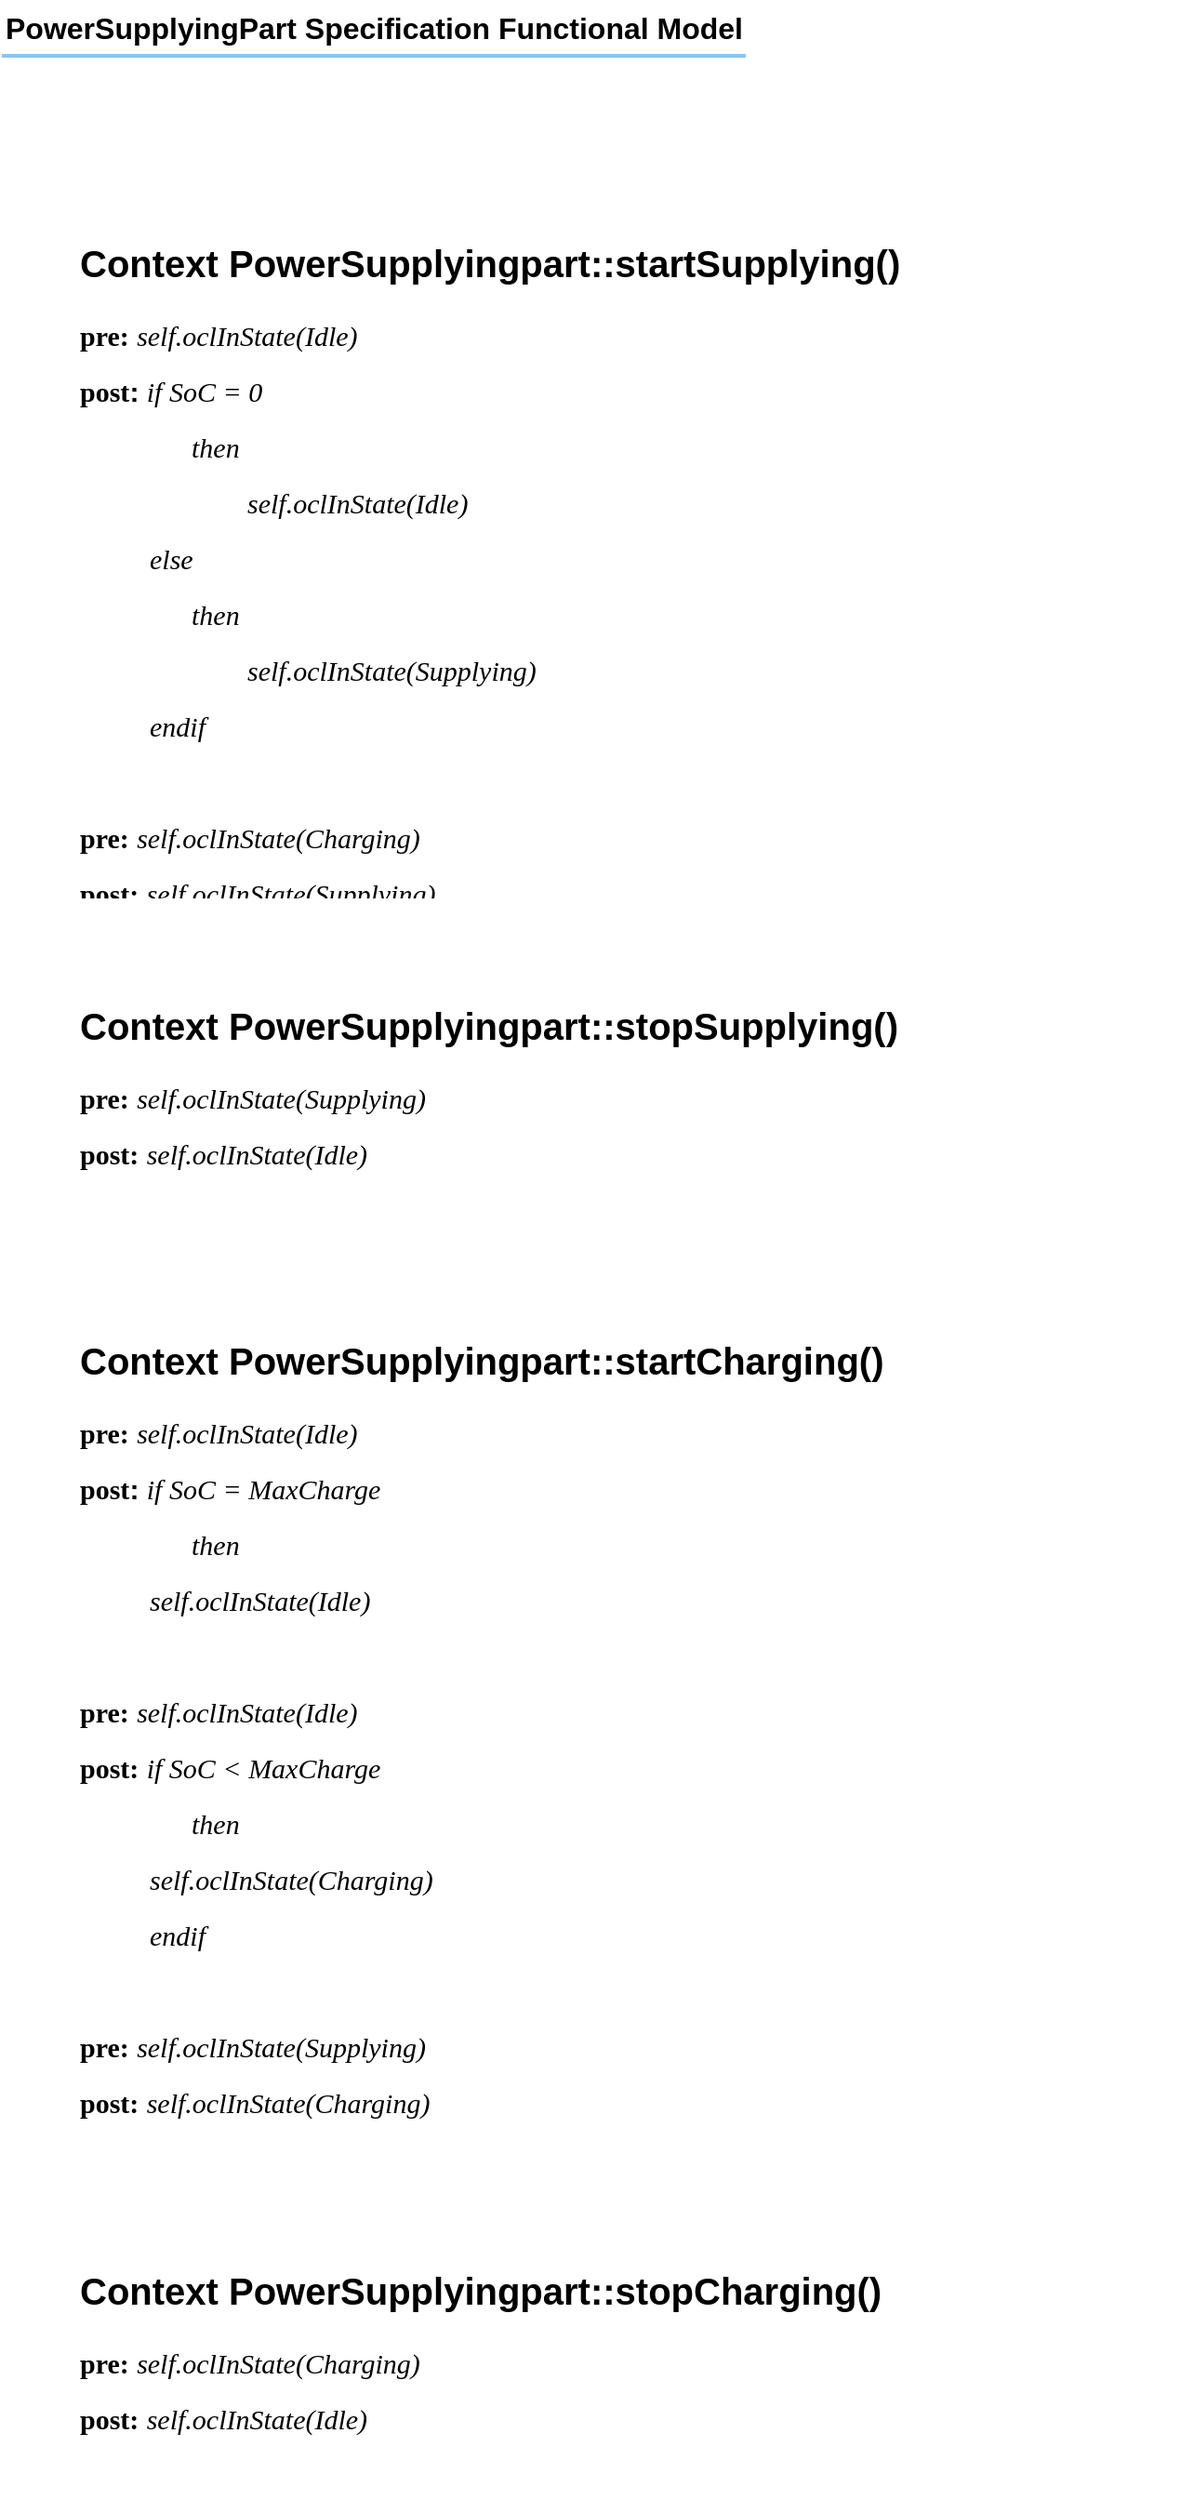 <mxfile version="26.0.6">
  <diagram name="Page-1" id="fLU8VcNCep6opNJ1BtbN">
    <mxGraphModel dx="940" dy="552" grid="1" gridSize="10" guides="1" tooltips="1" connect="1" arrows="1" fold="1" page="1" pageScale="1" pageWidth="827" pageHeight="1169" math="0" shadow="0">
      <root>
        <mxCell id="0" />
        <mxCell id="1" parent="0" />
        <mxCell id="bMbit08Fi7w39qJ4cQUI-2" value="&lt;h1 style=&quot;margin-top: 0px;&quot;&gt;&lt;font style=&quot;font-size: 20px;&quot;&gt;Context PowerSupplyingpart::startSupplying()&lt;/font&gt;&lt;/h1&gt;&lt;p&gt;&lt;font style=&quot;font-size: 15px;&quot;&gt;&lt;b style=&quot;&quot;&gt;&lt;font face=&quot;Times New Roman&quot;&gt;pre:&lt;/font&gt; &lt;/b&gt;&lt;font face=&quot;Times New Roman&quot;&gt;&lt;i&gt;self.oclInState(Idle)&lt;/i&gt;&lt;/font&gt;&lt;/font&gt;&lt;/p&gt;&lt;p&gt;&lt;font style=&quot;font-size: 15px;&quot;&gt;&lt;b&gt;&lt;font face=&quot;Times New Roman&quot;&gt;post&lt;/font&gt;:&lt;/b&gt;&amp;nbsp;&lt;font face=&quot;Times New Roman&quot;&gt;&lt;i&gt;if SoC = 0&lt;/i&gt;&lt;/font&gt;&lt;/font&gt;&lt;/p&gt;&lt;p&gt;&lt;font face=&quot;Times New Roman&quot; style=&quot;font-size: 15px;&quot;&gt;&lt;i&gt;&lt;span style=&quot;white-space: pre;&quot;&gt;&#x9;&lt;/span&gt;&lt;span style=&quot;white-space: pre;&quot;&gt;&#x9;&lt;/span&gt;then&lt;br&gt;&lt;/i&gt;&lt;/font&gt;&lt;/p&gt;&lt;p&gt;&lt;font style=&quot;font-size: 15px;&quot;&gt;&lt;font face=&quot;Times New Roman&quot;&gt;&lt;i&gt;&lt;span style=&quot;white-space: pre;&quot;&gt;&#x9;&lt;/span&gt;&amp;nbsp; &lt;span style=&quot;white-space: pre;&quot;&gt;&#x9;&lt;/span&gt;&lt;span style=&quot;white-space: pre;&quot;&gt;&#x9;&lt;/span&gt;self.oclInState(Idle)&lt;/i&gt;&lt;/font&gt;&lt;br&gt;&lt;/font&gt;&lt;/p&gt;&lt;p&gt;&lt;i style=&quot;background-color: transparent; color: light-dark(rgb(0, 0, 0), rgb(255, 255, 255)); font-size: 15px; font-family: &amp;quot;Times New Roman&amp;quot;;&quot;&gt;&lt;span style=&quot;white-space: pre;&quot;&gt;&#x9;&lt;/span&gt;&amp;nbsp; else&lt;/i&gt;&lt;/p&gt;&lt;p&gt;&lt;font face=&quot;Times New Roman&quot; style=&quot;font-size: 15px;&quot;&gt;&lt;i&gt;&lt;span style=&quot;white-space: pre;&quot;&gt;&#x9;&lt;/span&gt;&lt;span style=&quot;white-space: pre;&quot;&gt;&#x9;&lt;/span&gt;then&lt;br&gt;&lt;/i&gt;&lt;/font&gt;&lt;/p&gt;&lt;p&gt;&lt;i&gt;&lt;font face=&quot;Times New Roman&quot; style=&quot;font-size: 15px;&quot;&gt;&lt;/font&gt;&lt;/i&gt;&lt;/p&gt;&lt;p&gt;&lt;font face=&quot;Times New Roman&quot; style=&quot;font-size: 15px;&quot;&gt;&lt;i&gt;&lt;span style=&quot;white-space: pre;&quot;&gt;&#x9;&lt;/span&gt;&amp;nbsp; &lt;span style=&quot;white-space: pre;&quot;&gt;&#x9;&lt;/span&gt;&lt;span style=&quot;white-space: pre;&quot;&gt;&#x9;&lt;/span&gt;self.oclInState(Supplying)&lt;/i&gt;&lt;/font&gt;&lt;/p&gt;&lt;p&gt;&lt;font style=&quot;font-size: 15px;&quot;&gt;&lt;/font&gt;&lt;/p&gt;&lt;p&gt;&lt;font style=&quot;font-size: 15px;&quot;&gt;&lt;span style=&quot;white-space: pre;&quot;&gt;&#x9;&lt;/span&gt;&amp;nbsp;&lt;font face=&quot;Times New Roman&quot;&gt;&lt;i&gt;endif&lt;/i&gt;&lt;/font&gt;&lt;br&gt;&lt;/font&gt;&lt;/p&gt;&lt;div&gt;&lt;font style=&quot;font-size: 15px;&quot;&gt;&lt;font face=&quot;Times New Roman&quot;&gt;&lt;i&gt;&lt;br&gt;&lt;/i&gt;&lt;/font&gt;&lt;/font&gt;&lt;/div&gt;&lt;p&gt;&lt;font style=&quot;font-size: 15px;&quot;&gt;&lt;b&gt;&lt;font face=&quot;Times New Roman&quot;&gt;pre:&lt;/font&gt;&amp;nbsp;&lt;/b&gt;&lt;font face=&quot;Times New Roman&quot;&gt;&lt;i&gt;self.oclInState(Charging)&lt;/i&gt;&lt;/font&gt;&lt;/font&gt;&lt;/p&gt;&lt;p&gt;&lt;font style=&quot;font-size: 15px;&quot;&gt;&lt;font style=&quot;&quot;&gt;&lt;b&gt;&lt;font face=&quot;Times New Roman&quot;&gt;post:&lt;/font&gt;&lt;/b&gt;&amp;nbsp;&lt;/font&gt;&lt;span style=&quot;background-color: transparent; color: light-dark(rgb(0, 0, 0), rgb(255, 255, 255));&quot;&gt;&lt;font face=&quot;Times New Roman&quot;&gt;&lt;i&gt;self.oclInState(Supplying)&lt;/i&gt;&lt;/font&gt;&lt;/span&gt;&lt;/font&gt;&lt;/p&gt;" style="text;html=1;whiteSpace=wrap;overflow=hidden;rounded=0;" parent="1" vertex="1">
          <mxGeometry x="80" y="160" width="600" height="360" as="geometry" />
        </mxCell>
        <mxCell id="bMbit08Fi7w39qJ4cQUI-6" value="" style="group" parent="1" vertex="1" connectable="0">
          <mxGeometry x="40" y="40" width="450" height="35" as="geometry" />
        </mxCell>
        <mxCell id="bMbit08Fi7w39qJ4cQUI-4" value="&lt;b&gt;PowerSupplyingPart Specification Functional Model&lt;/b&gt;" style="text;fontSize=16;verticalAlign=middle;strokeColor=none;fillColor=none;whiteSpace=wrap;html=1;" parent="bMbit08Fi7w39qJ4cQUI-6" vertex="1">
          <mxGeometry width="450" height="30" as="geometry" />
        </mxCell>
        <mxCell id="bMbit08Fi7w39qJ4cQUI-5" value="" style="dashed=0;shape=line;strokeWidth=2;noLabel=1;strokeColor=#0C8CF2;opacity=50;" parent="bMbit08Fi7w39qJ4cQUI-6" vertex="1">
          <mxGeometry y="25" width="400" height="10" as="geometry" />
        </mxCell>
        <mxCell id="bMbit08Fi7w39qJ4cQUI-7" value="&lt;h1 style=&quot;margin-top: 0px;&quot;&gt;&lt;font style=&quot;font-size: 20px;&quot;&gt;Context PowerSupplyingpart::stopSupplying()&lt;/font&gt;&lt;/h1&gt;&lt;p&gt;&lt;b style=&quot;font-size: 15px; background-color: transparent; color: light-dark(rgb(0, 0, 0), rgb(255, 255, 255));&quot;&gt;&lt;font face=&quot;Times New Roman&quot;&gt;pre:&lt;/font&gt;&amp;nbsp;&lt;/b&gt;&lt;font style=&quot;font-size: 15px; background-color: transparent; color: light-dark(rgb(0, 0, 0), rgb(255, 255, 255));&quot; face=&quot;Times New Roman&quot;&gt;&lt;i&gt;self.oclInState(&lt;/i&gt;&lt;/font&gt;&lt;i style=&quot;font-size: 15px; background-color: transparent; color: light-dark(rgb(0, 0, 0), rgb(255, 255, 255)); font-family: &amp;quot;Times New Roman&amp;quot;;&quot;&gt;Supplying&lt;/i&gt;&lt;font style=&quot;font-size: 15px; background-color: transparent; color: light-dark(rgb(0, 0, 0), rgb(255, 255, 255));&quot; face=&quot;Times New Roman&quot;&gt;&lt;i&gt;)&lt;/i&gt;&lt;/font&gt;&lt;/p&gt;&lt;p&gt;&lt;font style=&quot;font-size: 15px;&quot;&gt;&lt;font style=&quot;&quot;&gt;&lt;b&gt;&lt;font face=&quot;Times New Roman&quot;&gt;post:&lt;/font&gt;&lt;/b&gt;&amp;nbsp;&lt;/font&gt;&lt;span style=&quot;background-color: transparent; color: light-dark(rgb(0, 0, 0), rgb(255, 255, 255));&quot;&gt;&lt;font face=&quot;Times New Roman&quot;&gt;&lt;i&gt;self.oclInState(Idle)&lt;/i&gt;&lt;/font&gt;&lt;/span&gt;&lt;/font&gt;&lt;/p&gt;" style="text;html=1;whiteSpace=wrap;overflow=hidden;rounded=0;" parent="1" vertex="1">
          <mxGeometry x="80" y="570" width="600" height="130" as="geometry" />
        </mxCell>
        <mxCell id="bMbit08Fi7w39qJ4cQUI-8" value="&lt;h1 style=&quot;margin-top: 0px;&quot;&gt;&lt;font style=&quot;font-size: 20px;&quot;&gt;Context PowerSupplyingpart::startCharging()&lt;/font&gt;&lt;/h1&gt;&lt;p&gt;&lt;font style=&quot;font-size: 15px;&quot;&gt;&lt;b style=&quot;&quot;&gt;&lt;font face=&quot;Times New Roman&quot;&gt;pre:&lt;/font&gt; &lt;/b&gt;&lt;font face=&quot;Times New Roman&quot;&gt;&lt;i&gt;self.oclInState(Idle)&lt;/i&gt;&lt;/font&gt;&lt;/font&gt;&lt;/p&gt;&lt;p&gt;&lt;font style=&quot;font-size: 15px;&quot;&gt;&lt;b&gt;&lt;font face=&quot;Times New Roman&quot;&gt;post&lt;/font&gt;:&lt;/b&gt;&amp;nbsp;&lt;font face=&quot;Times New Roman&quot;&gt;&lt;i&gt;if SoC = MaxCharge&lt;/i&gt;&lt;/font&gt;&lt;/font&gt;&lt;/p&gt;&lt;p&gt;&lt;font face=&quot;Times New Roman&quot; style=&quot;font-size: 15px;&quot;&gt;&lt;i&gt;&lt;span style=&quot;white-space: pre;&quot;&gt;&#x9;&lt;/span&gt;&lt;span style=&quot;white-space: pre;&quot;&gt;&#x9;&lt;/span&gt;then&lt;br&gt;&lt;/i&gt;&lt;/font&gt;&lt;/p&gt;&lt;p&gt;&lt;font style=&quot;font-size: 15px;&quot;&gt;&lt;font face=&quot;Times New Roman&quot;&gt;&lt;i&gt;&lt;span style=&quot;white-space: pre;&quot;&gt;&#x9;&lt;/span&gt;&amp;nbsp; self.oclInState(Idle)&lt;/i&gt;&lt;/font&gt;&lt;br&gt;&lt;/font&gt;&lt;/p&gt;&lt;p&gt;&lt;font style=&quot;font-size: 15px;&quot;&gt;&lt;br&gt;&lt;/font&gt;&lt;/p&gt;&lt;p&gt;&lt;font style=&quot;font-size: 15px;&quot;&gt;&lt;b&gt;&lt;font face=&quot;Times New Roman&quot;&gt;pre:&lt;/font&gt;&amp;nbsp;&lt;/b&gt;&lt;font face=&quot;Times New Roman&quot;&gt;&lt;i&gt;self.oclInState(Idle)&lt;/i&gt;&lt;/font&gt;&lt;/font&gt;&lt;/p&gt;&lt;p&gt;&lt;font style=&quot;font-size: 15px;&quot;&gt;&lt;b&gt;&lt;font face=&quot;Times New Roman&quot;&gt;post:&lt;/font&gt;&lt;/b&gt;&amp;nbsp;&lt;font face=&quot;Times New Roman&quot;&gt;&lt;i&gt;if SoC &amp;lt;&amp;nbsp;&lt;/i&gt;&lt;/font&gt;&lt;/font&gt;&lt;i style=&quot;background-color: transparent; color: light-dark(rgb(0, 0, 0), rgb(255, 255, 255)); font-family: &amp;quot;Times New Roman&amp;quot;; font-size: 15px;&quot;&gt;MaxCharge&lt;/i&gt;&lt;/p&gt;&lt;p&gt;&lt;font face=&quot;Times New Roman&quot; style=&quot;font-size: 15px;&quot;&gt;&lt;i&gt;&lt;span style=&quot;white-space: pre;&quot;&gt;&#x9;&lt;/span&gt;&lt;span style=&quot;white-space: pre;&quot;&gt;&#x9;&lt;/span&gt;then&lt;br&gt;&lt;/i&gt;&lt;/font&gt;&lt;/p&gt;&lt;p&gt;&lt;i&gt;&lt;font face=&quot;Times New Roman&quot; style=&quot;font-size: 15px;&quot;&gt;&lt;/font&gt;&lt;/i&gt;&lt;/p&gt;&lt;p&gt;&lt;font face=&quot;Times New Roman&quot; style=&quot;font-size: 15px;&quot;&gt;&lt;i&gt;&lt;span style=&quot;white-space: pre;&quot;&gt;&#x9;&lt;/span&gt;&amp;nbsp; self.oclInState(Charging)&lt;/i&gt;&lt;/font&gt;&lt;/p&gt;&lt;p&gt;&lt;font style=&quot;font-size: 15px;&quot;&gt;&lt;/font&gt;&lt;/p&gt;&lt;p&gt;&lt;font style=&quot;font-size: 15px;&quot;&gt;&lt;span style=&quot;white-space: pre;&quot;&gt;&#x9;&lt;/span&gt;&amp;nbsp;&lt;font face=&quot;Times New Roman&quot;&gt;&lt;i&gt;endif&lt;/i&gt;&lt;/font&gt;&lt;br&gt;&lt;/font&gt;&lt;/p&gt;&lt;div&gt;&lt;font style=&quot;font-size: 15px;&quot;&gt;&lt;font face=&quot;Times New Roman&quot;&gt;&lt;i&gt;&lt;br&gt;&lt;/i&gt;&lt;/font&gt;&lt;/font&gt;&lt;/div&gt;&lt;p&gt;&lt;font style=&quot;font-size: 15px;&quot;&gt;&lt;b&gt;&lt;font face=&quot;Times New Roman&quot;&gt;pre:&lt;/font&gt;&amp;nbsp;&lt;/b&gt;&lt;font face=&quot;Times New Roman&quot;&gt;&lt;i&gt;self.oclInState(&lt;/i&gt;&lt;/font&gt;&lt;i style=&quot;font-family: &amp;quot;Times New Roman&amp;quot;;&quot;&gt;Supplying&lt;/i&gt;&lt;font face=&quot;Times New Roman&quot;&gt;&lt;i&gt;)&lt;/i&gt;&lt;/font&gt;&lt;/font&gt;&lt;/p&gt;&lt;p&gt;&lt;font style=&quot;font-size: 15px;&quot;&gt;&lt;font style=&quot;&quot;&gt;&lt;b&gt;&lt;font face=&quot;Times New Roman&quot;&gt;post:&lt;/font&gt;&lt;/b&gt;&amp;nbsp;&lt;/font&gt;&lt;span style=&quot;background-color: transparent; color: light-dark(rgb(0, 0, 0), rgb(255, 255, 255));&quot;&gt;&lt;font face=&quot;Times New Roman&quot;&gt;&lt;i&gt;self.oclInState(&lt;/i&gt;&lt;/font&gt;&lt;/span&gt;&lt;i style=&quot;font-family: &amp;quot;Times New Roman&amp;quot;;&quot;&gt;Charging&lt;/i&gt;&lt;span style=&quot;background-color: transparent; color: light-dark(rgb(0, 0, 0), rgb(255, 255, 255));&quot;&gt;&lt;font face=&quot;Times New Roman&quot;&gt;&lt;i&gt;)&lt;/i&gt;&lt;/font&gt;&lt;/span&gt;&lt;/font&gt;&lt;/p&gt;" style="text;html=1;whiteSpace=wrap;overflow=hidden;rounded=0;" parent="1" vertex="1">
          <mxGeometry x="80" y="750" width="600" height="440" as="geometry" />
        </mxCell>
        <mxCell id="bMbit08Fi7w39qJ4cQUI-9" value="&lt;h1 style=&quot;margin-top: 0px;&quot;&gt;&lt;font style=&quot;font-size: 20px;&quot;&gt;Context PowerSupplyingpart::stopCharging()&lt;/font&gt;&lt;/h1&gt;&lt;p&gt;&lt;b style=&quot;font-size: 15px; background-color: transparent; color: light-dark(rgb(0, 0, 0), rgb(255, 255, 255));&quot;&gt;&lt;font face=&quot;Times New Roman&quot;&gt;pre:&lt;/font&gt;&amp;nbsp;&lt;/b&gt;&lt;font style=&quot;font-size: 15px; background-color: transparent; color: light-dark(rgb(0, 0, 0), rgb(255, 255, 255));&quot; face=&quot;Times New Roman&quot;&gt;&lt;i&gt;self.oclInState(&lt;/i&gt;&lt;/font&gt;&lt;i style=&quot;font-size: 15px; background-color: transparent; color: light-dark(rgb(0, 0, 0), rgb(255, 255, 255)); font-family: &amp;quot;Times New Roman&amp;quot;;&quot;&gt;Charging&lt;/i&gt;&lt;font style=&quot;font-size: 15px; background-color: transparent; color: light-dark(rgb(0, 0, 0), rgb(255, 255, 255));&quot; face=&quot;Times New Roman&quot;&gt;&lt;i&gt;)&lt;/i&gt;&lt;/font&gt;&lt;/p&gt;&lt;p&gt;&lt;font style=&quot;font-size: 15px;&quot;&gt;&lt;font style=&quot;&quot;&gt;&lt;b&gt;&lt;font face=&quot;Times New Roman&quot;&gt;post:&lt;/font&gt;&lt;/b&gt;&amp;nbsp;&lt;/font&gt;&lt;span style=&quot;background-color: transparent; color: light-dark(rgb(0, 0, 0), rgb(255, 255, 255));&quot;&gt;&lt;font face=&quot;Times New Roman&quot;&gt;&lt;i&gt;self.oclInState(Idle)&lt;/i&gt;&lt;/font&gt;&lt;/span&gt;&lt;/font&gt;&lt;/p&gt;" style="text;html=1;whiteSpace=wrap;overflow=hidden;rounded=0;" parent="1" vertex="1">
          <mxGeometry x="80" y="1250" width="600" height="130" as="geometry" />
        </mxCell>
      </root>
    </mxGraphModel>
  </diagram>
</mxfile>
